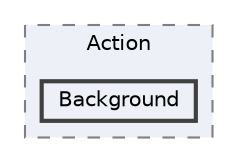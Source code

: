 digraph "002_UI/Script/View/Action/Background"
{
 // LATEX_PDF_SIZE
  bgcolor="transparent";
  edge [fontname=Helvetica,fontsize=10,labelfontname=Helvetica,labelfontsize=10];
  node [fontname=Helvetica,fontsize=10,shape=box,height=0.2,width=0.4];
  compound=true
  subgraph clusterdir_ad2cf0ffbd1ea124dec87c1745d0531c {
    graph [ bgcolor="#edf0f7", pencolor="grey50", label="Action", fontname=Helvetica,fontsize=10 style="filled,dashed", URL="dir_ad2cf0ffbd1ea124dec87c1745d0531c.html",tooltip=""]
  dir_1376f1ca8b665b4622a8aa37bb048b8b [label="Background", fillcolor="#edf0f7", color="grey25", style="filled,bold", URL="dir_1376f1ca8b665b4622a8aa37bb048b8b.html",tooltip=""];
  }
}
